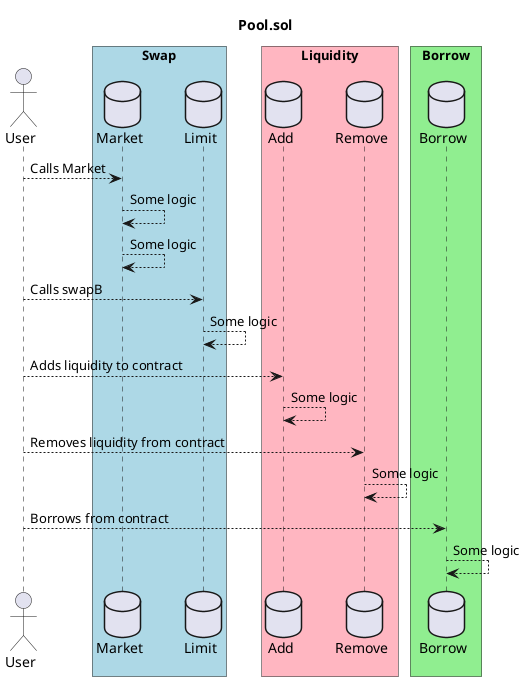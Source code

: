 @startuml Router
!pragma teoz true

title Pool.sol

actor User as U

box "Swap" #LightBlue
    database Market as S1
    database Limit as S2
end box
box "Liquidity" #LightPink
    database Add as A
    database Remove as R
end box
box "Borrow" #LightGreen
    database Borrow as B
end box

U --> S1 : Calls Market
S1 --> S1: Some logic
S1 --> S1: Some logic
U --> S2 : Calls swapB
S2 --> S2 : Some logic
U --> A : Adds liquidity to contract
A --> A : Some logic
U --> R : Removes liquidity from contract
R --> R : Some logic
U --> B : Borrows from contract
B --> B : Some logic

@enduml
